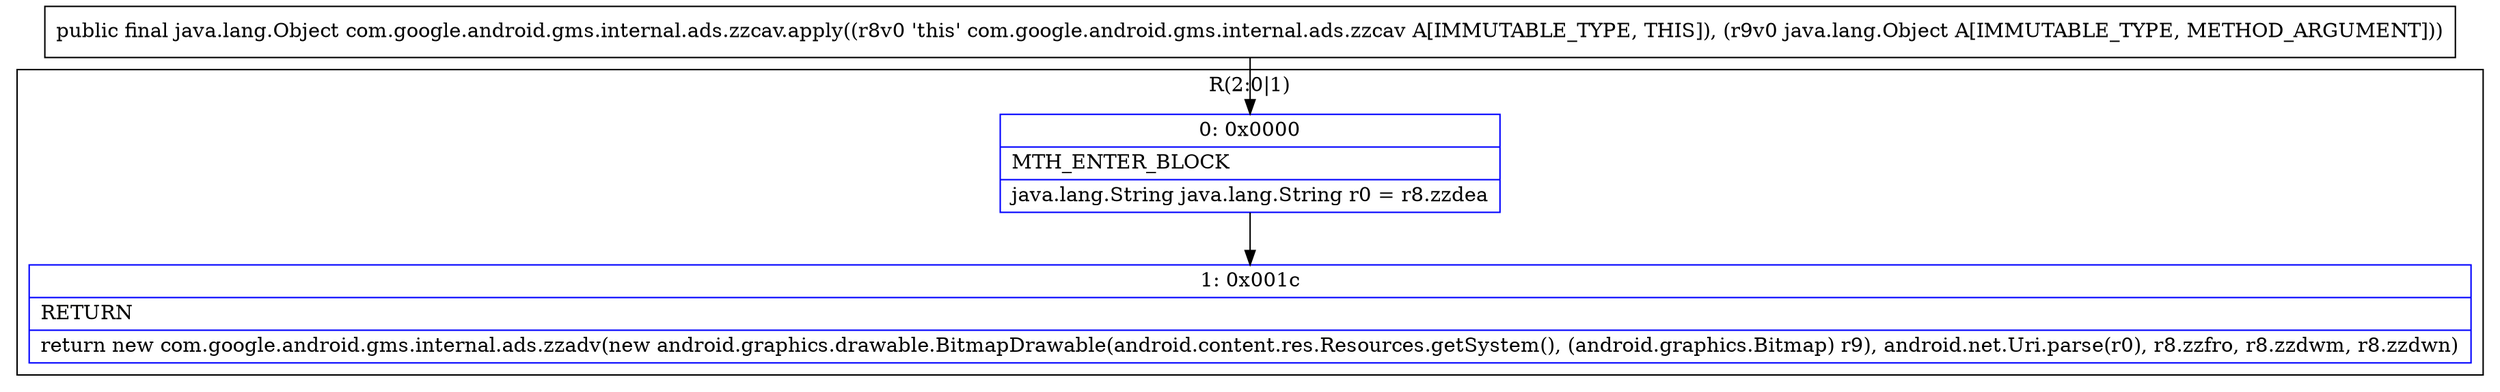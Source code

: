 digraph "CFG forcom.google.android.gms.internal.ads.zzcav.apply(Ljava\/lang\/Object;)Ljava\/lang\/Object;" {
subgraph cluster_Region_715086893 {
label = "R(2:0|1)";
node [shape=record,color=blue];
Node_0 [shape=record,label="{0\:\ 0x0000|MTH_ENTER_BLOCK\l|java.lang.String java.lang.String r0 = r8.zzdea\l}"];
Node_1 [shape=record,label="{1\:\ 0x001c|RETURN\l|return new com.google.android.gms.internal.ads.zzadv(new android.graphics.drawable.BitmapDrawable(android.content.res.Resources.getSystem(), (android.graphics.Bitmap) r9), android.net.Uri.parse(r0), r8.zzfro, r8.zzdwm, r8.zzdwn)\l}"];
}
MethodNode[shape=record,label="{public final java.lang.Object com.google.android.gms.internal.ads.zzcav.apply((r8v0 'this' com.google.android.gms.internal.ads.zzcav A[IMMUTABLE_TYPE, THIS]), (r9v0 java.lang.Object A[IMMUTABLE_TYPE, METHOD_ARGUMENT])) }"];
MethodNode -> Node_0;
Node_0 -> Node_1;
}

